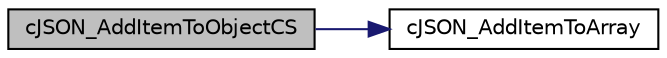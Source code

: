 digraph "cJSON_AddItemToObjectCS"
{
  edge [fontname="Helvetica",fontsize="10",labelfontname="Helvetica",labelfontsize="10"];
  node [fontname="Helvetica",fontsize="10",shape=record];
  rankdir="LR";
  Node1 [label="cJSON_AddItemToObjectCS",height=0.2,width=0.4,color="black", fillcolor="grey75", style="filled", fontcolor="black"];
  Node1 -> Node2 [color="midnightblue",fontsize="10",style="solid",fontname="Helvetica"];
  Node2 [label="cJSON_AddItemToArray",height=0.2,width=0.4,color="black", fillcolor="white", style="filled",URL="$c_j_s_o_n_8cc.html#a164dcefd36af8654942116c444bd0b6a"];
}
